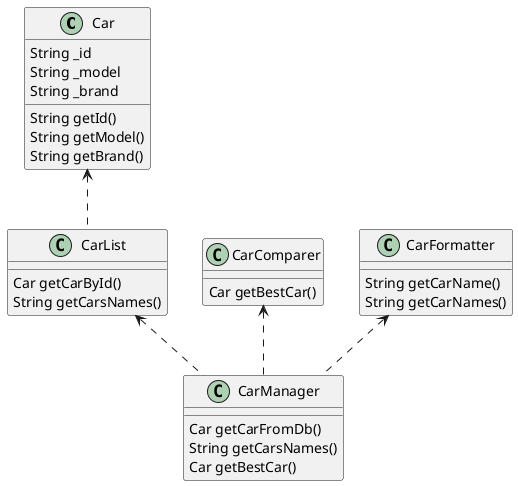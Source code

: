 @startuml SRP New
class Car {
    String _id
    String _model
    String _brand
    String getId()
    String getModel()
    String getBrand()

}
class CarComparer {
    Car getBestCar()
}
class CarList {
    Car getCarById()
    String getCarsNames()
}
class CarManager {
    Car getCarFromDb()
    String getCarsNames()
    Car getBestCar()
}

class CarFormatter {
    String getCarName()
    String getCarNames()
}

CarList <.. CarManager
CarComparer <.. CarManager
CarFormatter <.. CarManager
Car <.. CarList
@enduml